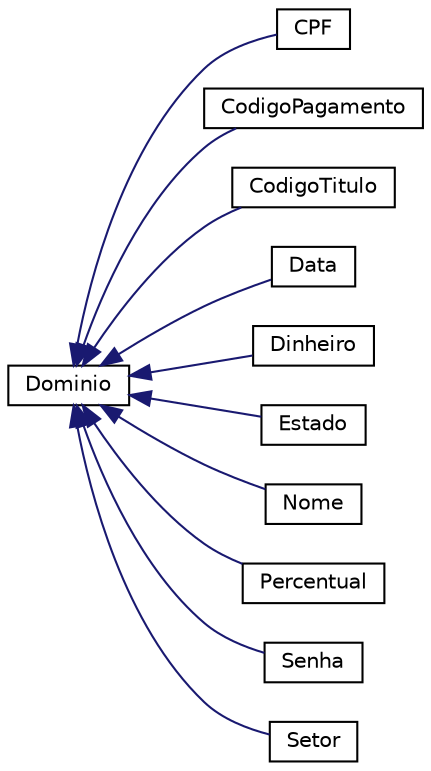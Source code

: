 digraph "Graphical Class Hierarchy"
{
 // LATEX_PDF_SIZE
  edge [fontname="Helvetica",fontsize="10",labelfontname="Helvetica",labelfontsize="10"];
  node [fontname="Helvetica",fontsize="10",shape=record];
  rankdir="LR";
  Node0 [label="Dominio",height=0.2,width=0.4,color="black", fillcolor="white", style="filled",URL="$classDominio.html",tooltip="Classe abstrata que representa um dominio generico."];
  Node0 -> Node1 [dir="back",color="midnightblue",fontsize="10",style="solid",fontname="Helvetica"];
  Node1 [label="CPF",height=0.2,width=0.4,color="black", fillcolor="white", style="filled",URL="$classCPF.html",tooltip="Classe CPF representando uma string que deve possuir as seguintes regras de formatacao:"];
  Node0 -> Node2 [dir="back",color="midnightblue",fontsize="10",style="solid",fontname="Helvetica"];
  Node2 [label="CodigoPagamento",height=0.2,width=0.4,color="black", fillcolor="white", style="filled",URL="$classCodigoPagamento.html",tooltip="Classe CodigoPagamento representando uma string que deve possuir as seguintes regras de formatacao:"];
  Node0 -> Node3 [dir="back",color="midnightblue",fontsize="10",style="solid",fontname="Helvetica"];
  Node3 [label="CodigoTitulo",height=0.2,width=0.4,color="black", fillcolor="white", style="filled",URL="$classCodigoTitulo.html",tooltip="Classe CodigoTitulo representando uma string que deve possuir as seguintes regras de formatacao:"];
  Node0 -> Node4 [dir="back",color="midnightblue",fontsize="10",style="solid",fontname="Helvetica"];
  Node4 [label="Data",height=0.2,width=0.4,color="black", fillcolor="white", style="filled",URL="$classData.html",tooltip="Classe Data representando uma string que deve possuir as seguintes regras de formatação:"];
  Node0 -> Node5 [dir="back",color="midnightblue",fontsize="10",style="solid",fontname="Helvetica"];
  Node5 [label="Dinheiro",height=0.2,width=0.4,color="black", fillcolor="white", style="filled",URL="$classDinheiro.html",tooltip="Classe Dinheiro representando uma string que deve possuir as seguintes regras de formatação:"];
  Node0 -> Node6 [dir="back",color="midnightblue",fontsize="10",style="solid",fontname="Helvetica"];
  Node6 [label="Estado",height=0.2,width=0.4,color="black", fillcolor="white", style="filled",URL="$classEstado.html",tooltip="Classe Estado representando uma string que deve possuir os seguintes valores:"];
  Node0 -> Node7 [dir="back",color="midnightblue",fontsize="10",style="solid",fontname="Helvetica"];
  Node7 [label="Nome",height=0.2,width=0.4,color="black", fillcolor="white", style="filled",URL="$classNome.html",tooltip="Classe Nome representando uma string que deve possuir as seguintes regras de formatacao:"];
  Node0 -> Node8 [dir="back",color="midnightblue",fontsize="10",style="solid",fontname="Helvetica"];
  Node8 [label="Percentual",height=0.2,width=0.4,color="black", fillcolor="white", style="filled",URL="$classPercentual.html",tooltip="Classe Dinheiro representando uma string que deve ser:"];
  Node0 -> Node9 [dir="back",color="midnightblue",fontsize="10",style="solid",fontname="Helvetica"];
  Node9 [label="Senha",height=0.2,width=0.4,color="black", fillcolor="white", style="filled",URL="$classSenha.html",tooltip="Classe Senha representando uma string que deve possuir as seguintes regras de formatacao:"];
  Node0 -> Node10 [dir="back",color="midnightblue",fontsize="10",style="solid",fontname="Helvetica"];
  Node10 [label="Setor",height=0.2,width=0.4,color="black", fillcolor="white", style="filled",URL="$classSetor.html",tooltip="Classe Estado representando uma string que deve possuir os seguintes valores:"];
}
